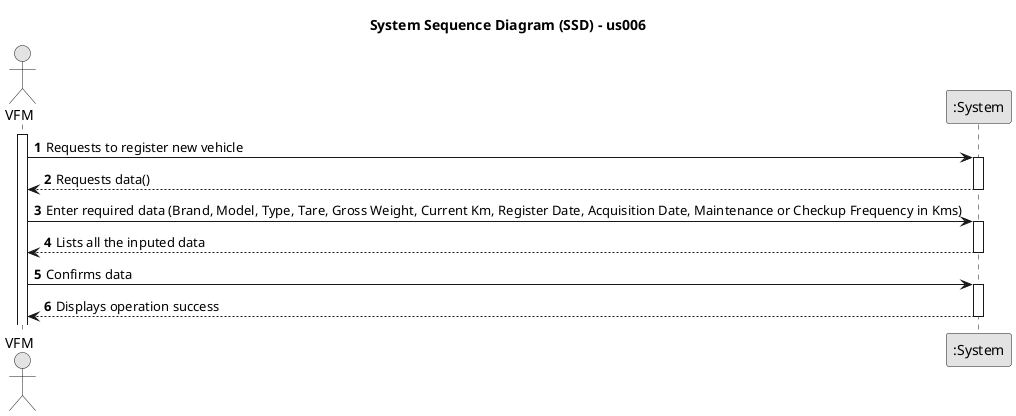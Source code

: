 @startuml
skinparam monochrome true
skinparam packageStyle rectangle
skinparam shadowing false

title System Sequence Diagram (SSD) - us006

autonumber

actor "VFM" as Admin
participant ":System" as System

activate Admin

    Admin -> System : Requests to register new vehicle
    activate System

        System --> Admin : Requests data()
    deactivate System

    Admin -> System : Enter required data (Brand, Model, Type, Tare, Gross Weight, Current Km, Register Date, Acquisition Date, Maintenance or Checkup Frequency in Kms)
    activate System

    System --> Admin : Lists all the inputed data
        deactivate System

    Admin -> System : Confirms data
        activate System

        System --> Admin : Displays operation success
    deactivate System
@enduml